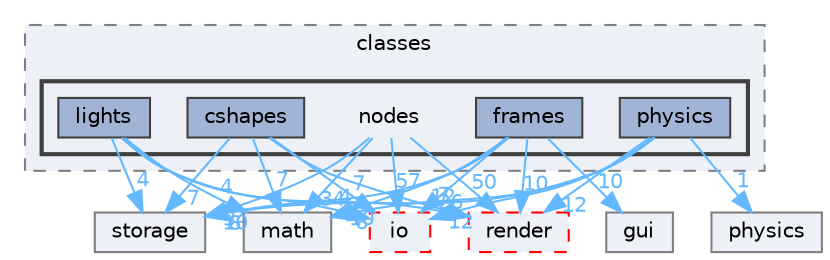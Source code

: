 digraph "src/classes/nodes"
{
 // LATEX_PDF_SIZE
  bgcolor="transparent";
  edge [fontname=Helvetica,fontsize=10,labelfontname=Helvetica,labelfontsize=10];
  node [fontname=Helvetica,fontsize=10,shape=box,height=0.2,width=0.4];
  compound=true
  subgraph clusterdir_018e9aafb459e6e1a4953404cb0c0b1d {
    graph [ bgcolor="#edf0f7", pencolor="grey50", label="classes", fontname=Helvetica,fontsize=10 style="filled,dashed", URL="dir_018e9aafb459e6e1a4953404cb0c0b1d.html",tooltip=""]
  subgraph clusterdir_27d2482428742dd719ba843f58f9643f {
    graph [ bgcolor="#edf0f7", pencolor="grey25", label="", fontname=Helvetica,fontsize=10 style="filled,bold", URL="dir_27d2482428742dd719ba843f58f9643f.html",tooltip=""]
    dir_27d2482428742dd719ba843f58f9643f [shape=plaintext, label="nodes"];
  dir_59dabfde000804d426031c34915e9fe8 [label="cshapes", fillcolor="#a2b4d6", color="grey25", style="filled", URL="dir_59dabfde000804d426031c34915e9fe8.html",tooltip=""];
  dir_508da4921e4ed46ab32b10b9bd4fb5a1 [label="frames", fillcolor="#a2b4d6", color="grey25", style="filled", URL="dir_508da4921e4ed46ab32b10b9bd4fb5a1.html",tooltip=""];
  dir_50d9b5c282cafe7e45ba380ada578725 [label="lights", fillcolor="#a2b4d6", color="grey25", style="filled", URL="dir_50d9b5c282cafe7e45ba380ada578725.html",tooltip=""];
  dir_5f7004c4d7b64413b965d15675669cf1 [label="physics", fillcolor="#a2b4d6", color="grey25", style="filled", URL="dir_5f7004c4d7b64413b965d15675669cf1.html",tooltip=""];
  }
  }
  dir_452baf35e1d7639c9f2a5ece4ec85855 [label="storage", fillcolor="#edf0f7", color="grey50", style="filled", URL="dir_452baf35e1d7639c9f2a5ece4ec85855.html",tooltip=""];
  dir_99d0482cf009f9d97a0877749b817f19 [label="gui", fillcolor="#edf0f7", color="grey50", style="filled", URL="dir_99d0482cf009f9d97a0877749b817f19.html",tooltip=""];
  dir_ae9a93452e2a84339148a16bcf2eb561 [label="math", fillcolor="#edf0f7", color="grey50", style="filled", URL="dir_ae9a93452e2a84339148a16bcf2eb561.html",tooltip=""];
  dir_c184e51c84f2c3f0345bbc8a0d75d3e1 [label="io", fillcolor="#edf0f7", color="red", style="filled,dashed", URL="dir_c184e51c84f2c3f0345bbc8a0d75d3e1.html",tooltip=""];
  dir_e488ee1cea97fb16abdb5ccc78d2123b [label="render", fillcolor="#edf0f7", color="red", style="filled,dashed", URL="dir_e488ee1cea97fb16abdb5ccc78d2123b.html",tooltip=""];
  dir_8250e12e5a19acb8ece30f1703b6dc16 [label="physics", fillcolor="#edf0f7", color="grey50", style="filled", URL="dir_8250e12e5a19acb8ece30f1703b6dc16.html",tooltip=""];
  dir_27d2482428742dd719ba843f58f9643f->dir_452baf35e1d7639c9f2a5ece4ec85855 [headlabel="34", labeldistance=1.5 headhref="dir_000013_000022.html" href="dir_000013_000022.html" color="steelblue1" fontcolor="steelblue1"];
  dir_27d2482428742dd719ba843f58f9643f->dir_ae9a93452e2a84339148a16bcf2eb561 [headlabel="34", labeldistance=1.5 headhref="dir_000013_000011.html" href="dir_000013_000011.html" color="steelblue1" fontcolor="steelblue1"];
  dir_27d2482428742dd719ba843f58f9643f->dir_c184e51c84f2c3f0345bbc8a0d75d3e1 [headlabel="57", labeldistance=1.5 headhref="dir_000013_000008.html" href="dir_000013_000008.html" color="steelblue1" fontcolor="steelblue1"];
  dir_27d2482428742dd719ba843f58f9643f->dir_e488ee1cea97fb16abdb5ccc78d2123b [headlabel="50", labeldistance=1.5 headhref="dir_000013_000017.html" href="dir_000013_000017.html" color="steelblue1" fontcolor="steelblue1"];
  dir_59dabfde000804d426031c34915e9fe8->dir_452baf35e1d7639c9f2a5ece4ec85855 [headlabel="7", labeldistance=1.5 headhref="dir_000002_000022.html" href="dir_000002_000022.html" color="steelblue1" fontcolor="steelblue1"];
  dir_59dabfde000804d426031c34915e9fe8->dir_ae9a93452e2a84339148a16bcf2eb561 [headlabel="7", labeldistance=1.5 headhref="dir_000002_000011.html" href="dir_000002_000011.html" color="steelblue1" fontcolor="steelblue1"];
  dir_59dabfde000804d426031c34915e9fe8->dir_c184e51c84f2c3f0345bbc8a0d75d3e1 [headlabel="7", labeldistance=1.5 headhref="dir_000002_000008.html" href="dir_000002_000008.html" color="steelblue1" fontcolor="steelblue1"];
  dir_59dabfde000804d426031c34915e9fe8->dir_e488ee1cea97fb16abdb5ccc78d2123b [headlabel="7", labeldistance=1.5 headhref="dir_000002_000017.html" href="dir_000002_000017.html" color="steelblue1" fontcolor="steelblue1"];
  dir_508da4921e4ed46ab32b10b9bd4fb5a1->dir_452baf35e1d7639c9f2a5ece4ec85855 [headlabel="10", labeldistance=1.5 headhref="dir_000005_000022.html" href="dir_000005_000022.html" color="steelblue1" fontcolor="steelblue1"];
  dir_508da4921e4ed46ab32b10b9bd4fb5a1->dir_99d0482cf009f9d97a0877749b817f19 [headlabel="10", labeldistance=1.5 headhref="dir_000005_000007.html" href="dir_000005_000007.html" color="steelblue1" fontcolor="steelblue1"];
  dir_508da4921e4ed46ab32b10b9bd4fb5a1->dir_ae9a93452e2a84339148a16bcf2eb561 [headlabel="10", labeldistance=1.5 headhref="dir_000005_000011.html" href="dir_000005_000011.html" color="steelblue1" fontcolor="steelblue1"];
  dir_508da4921e4ed46ab32b10b9bd4fb5a1->dir_c184e51c84f2c3f0345bbc8a0d75d3e1 [headlabel="26", labeldistance=1.5 headhref="dir_000005_000008.html" href="dir_000005_000008.html" color="steelblue1" fontcolor="steelblue1"];
  dir_508da4921e4ed46ab32b10b9bd4fb5a1->dir_e488ee1cea97fb16abdb5ccc78d2123b [headlabel="10", labeldistance=1.5 headhref="dir_000005_000017.html" href="dir_000005_000017.html" color="steelblue1" fontcolor="steelblue1"];
  dir_50d9b5c282cafe7e45ba380ada578725->dir_452baf35e1d7639c9f2a5ece4ec85855 [headlabel="4", labeldistance=1.5 headhref="dir_000009_000022.html" href="dir_000009_000022.html" color="steelblue1" fontcolor="steelblue1"];
  dir_50d9b5c282cafe7e45ba380ada578725->dir_ae9a93452e2a84339148a16bcf2eb561 [headlabel="4", labeldistance=1.5 headhref="dir_000009_000011.html" href="dir_000009_000011.html" color="steelblue1" fontcolor="steelblue1"];
  dir_50d9b5c282cafe7e45ba380ada578725->dir_c184e51c84f2c3f0345bbc8a0d75d3e1 [headlabel="4", labeldistance=1.5 headhref="dir_000009_000008.html" href="dir_000009_000008.html" color="steelblue1" fontcolor="steelblue1"];
  dir_50d9b5c282cafe7e45ba380ada578725->dir_e488ee1cea97fb16abdb5ccc78d2123b [headlabel="12", labeldistance=1.5 headhref="dir_000009_000017.html" href="dir_000009_000017.html" color="steelblue1" fontcolor="steelblue1"];
  dir_5f7004c4d7b64413b965d15675669cf1->dir_452baf35e1d7639c9f2a5ece4ec85855 [headlabel="6", labeldistance=1.5 headhref="dir_000014_000022.html" href="dir_000014_000022.html" color="steelblue1" fontcolor="steelblue1"];
  dir_5f7004c4d7b64413b965d15675669cf1->dir_8250e12e5a19acb8ece30f1703b6dc16 [headlabel="1", labeldistance=1.5 headhref="dir_000014_000015.html" href="dir_000014_000015.html" color="steelblue1" fontcolor="steelblue1"];
  dir_5f7004c4d7b64413b965d15675669cf1->dir_ae9a93452e2a84339148a16bcf2eb561 [headlabel="6", labeldistance=1.5 headhref="dir_000014_000011.html" href="dir_000014_000011.html" color="steelblue1" fontcolor="steelblue1"];
  dir_5f7004c4d7b64413b965d15675669cf1->dir_c184e51c84f2c3f0345bbc8a0d75d3e1 [headlabel="12", labeldistance=1.5 headhref="dir_000014_000008.html" href="dir_000014_000008.html" color="steelblue1" fontcolor="steelblue1"];
  dir_5f7004c4d7b64413b965d15675669cf1->dir_e488ee1cea97fb16abdb5ccc78d2123b [headlabel="12", labeldistance=1.5 headhref="dir_000014_000017.html" href="dir_000014_000017.html" color="steelblue1" fontcolor="steelblue1"];
}

